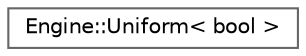 digraph "Graphical Class Hierarchy"
{
 // LATEX_PDF_SIZE
  bgcolor="transparent";
  edge [fontname=Helvetica,fontsize=10,labelfontname=Helvetica,labelfontsize=10];
  node [fontname=Helvetica,fontsize=10,shape=box,height=0.2,width=0.4];
  rankdir="LR";
  Node0 [label="Engine::Uniform\< bool \>",height=0.2,width=0.4,color="grey40", fillcolor="white", style="filled",URL="$class_engine_1_1_uniform.html",tooltip=" "];
}
